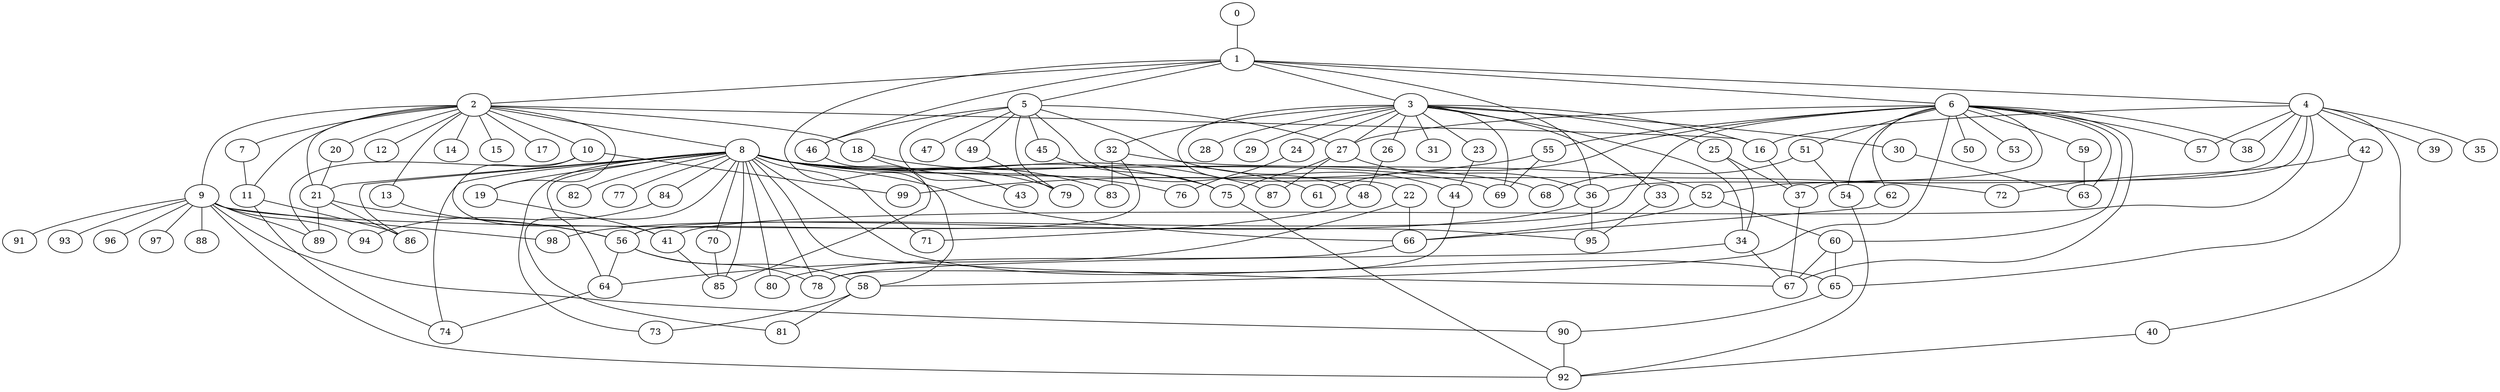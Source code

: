 
graph graphname {
    0 -- 1
1 -- 2
1 -- 3
1 -- 4
1 -- 5
1 -- 6
1 -- 36
1 -- 46
1 -- 58
2 -- 7
2 -- 8
2 -- 9
2 -- 10
2 -- 11
2 -- 12
2 -- 13
2 -- 14
2 -- 15
2 -- 16
2 -- 17
2 -- 18
2 -- 19
2 -- 20
2 -- 21
3 -- 32
3 -- 34
3 -- 33
3 -- 22
3 -- 23
3 -- 24
3 -- 25
3 -- 26
3 -- 27
3 -- 28
3 -- 29
3 -- 30
3 -- 31
3 -- 69
3 -- 16
4 -- 35
4 -- 36
4 -- 37
4 -- 38
4 -- 39
4 -- 40
4 -- 41
4 -- 42
4 -- 57
4 -- 16
5 -- 43
5 -- 44
5 -- 45
5 -- 46
5 -- 47
5 -- 48
5 -- 49
5 -- 79
5 -- 27
6 -- 50
6 -- 51
6 -- 52
6 -- 53
6 -- 54
6 -- 55
6 -- 56
6 -- 57
6 -- 58
6 -- 59
6 -- 60
6 -- 61
6 -- 62
6 -- 63
6 -- 38
6 -- 67
6 -- 27
7 -- 11
8 -- 64
8 -- 65
8 -- 66
8 -- 67
8 -- 68
8 -- 69
8 -- 70
8 -- 71
8 -- 72
8 -- 73
8 -- 74
8 -- 75
8 -- 76
8 -- 77
8 -- 78
8 -- 79
8 -- 80
8 -- 81
8 -- 82
8 -- 83
8 -- 84
8 -- 85
8 -- 86
8 -- 87
8 -- 19
8 -- 21
9 -- 96
9 -- 97
9 -- 98
9 -- 88
9 -- 89
9 -- 90
9 -- 91
9 -- 92
9 -- 93
9 -- 94
9 -- 95
10 -- 99
10 -- 89
10 -- 41
11 -- 74
11 -- 86
13 -- 56
16 -- 37
18 -- 61
18 -- 43
19 -- 41
20 -- 21
21 -- 56
21 -- 89
21 -- 86
22 -- 64
22 -- 66
23 -- 44
24 -- 76
25 -- 34
25 -- 37
26 -- 48
27 -- 87
27 -- 36
27 -- 75
30 -- 63
32 -- 52
32 -- 83
32 -- 56
33 -- 95
34 -- 67
34 -- 78
36 -- 98
36 -- 95
37 -- 67
40 -- 92
41 -- 85
42 -- 72
42 -- 65
44 -- 78
45 -- 75
46 -- 85
48 -- 71
49 -- 79
51 -- 54
51 -- 68
52 -- 66
52 -- 60
54 -- 92
55 -- 69
55 -- 99
56 -- 78
56 -- 58
56 -- 64
58 -- 73
58 -- 81
59 -- 63
60 -- 67
60 -- 65
62 -- 66
64 -- 74
65 -- 90
66 -- 80
70 -- 85
75 -- 92
84 -- 94
90 -- 92

}

